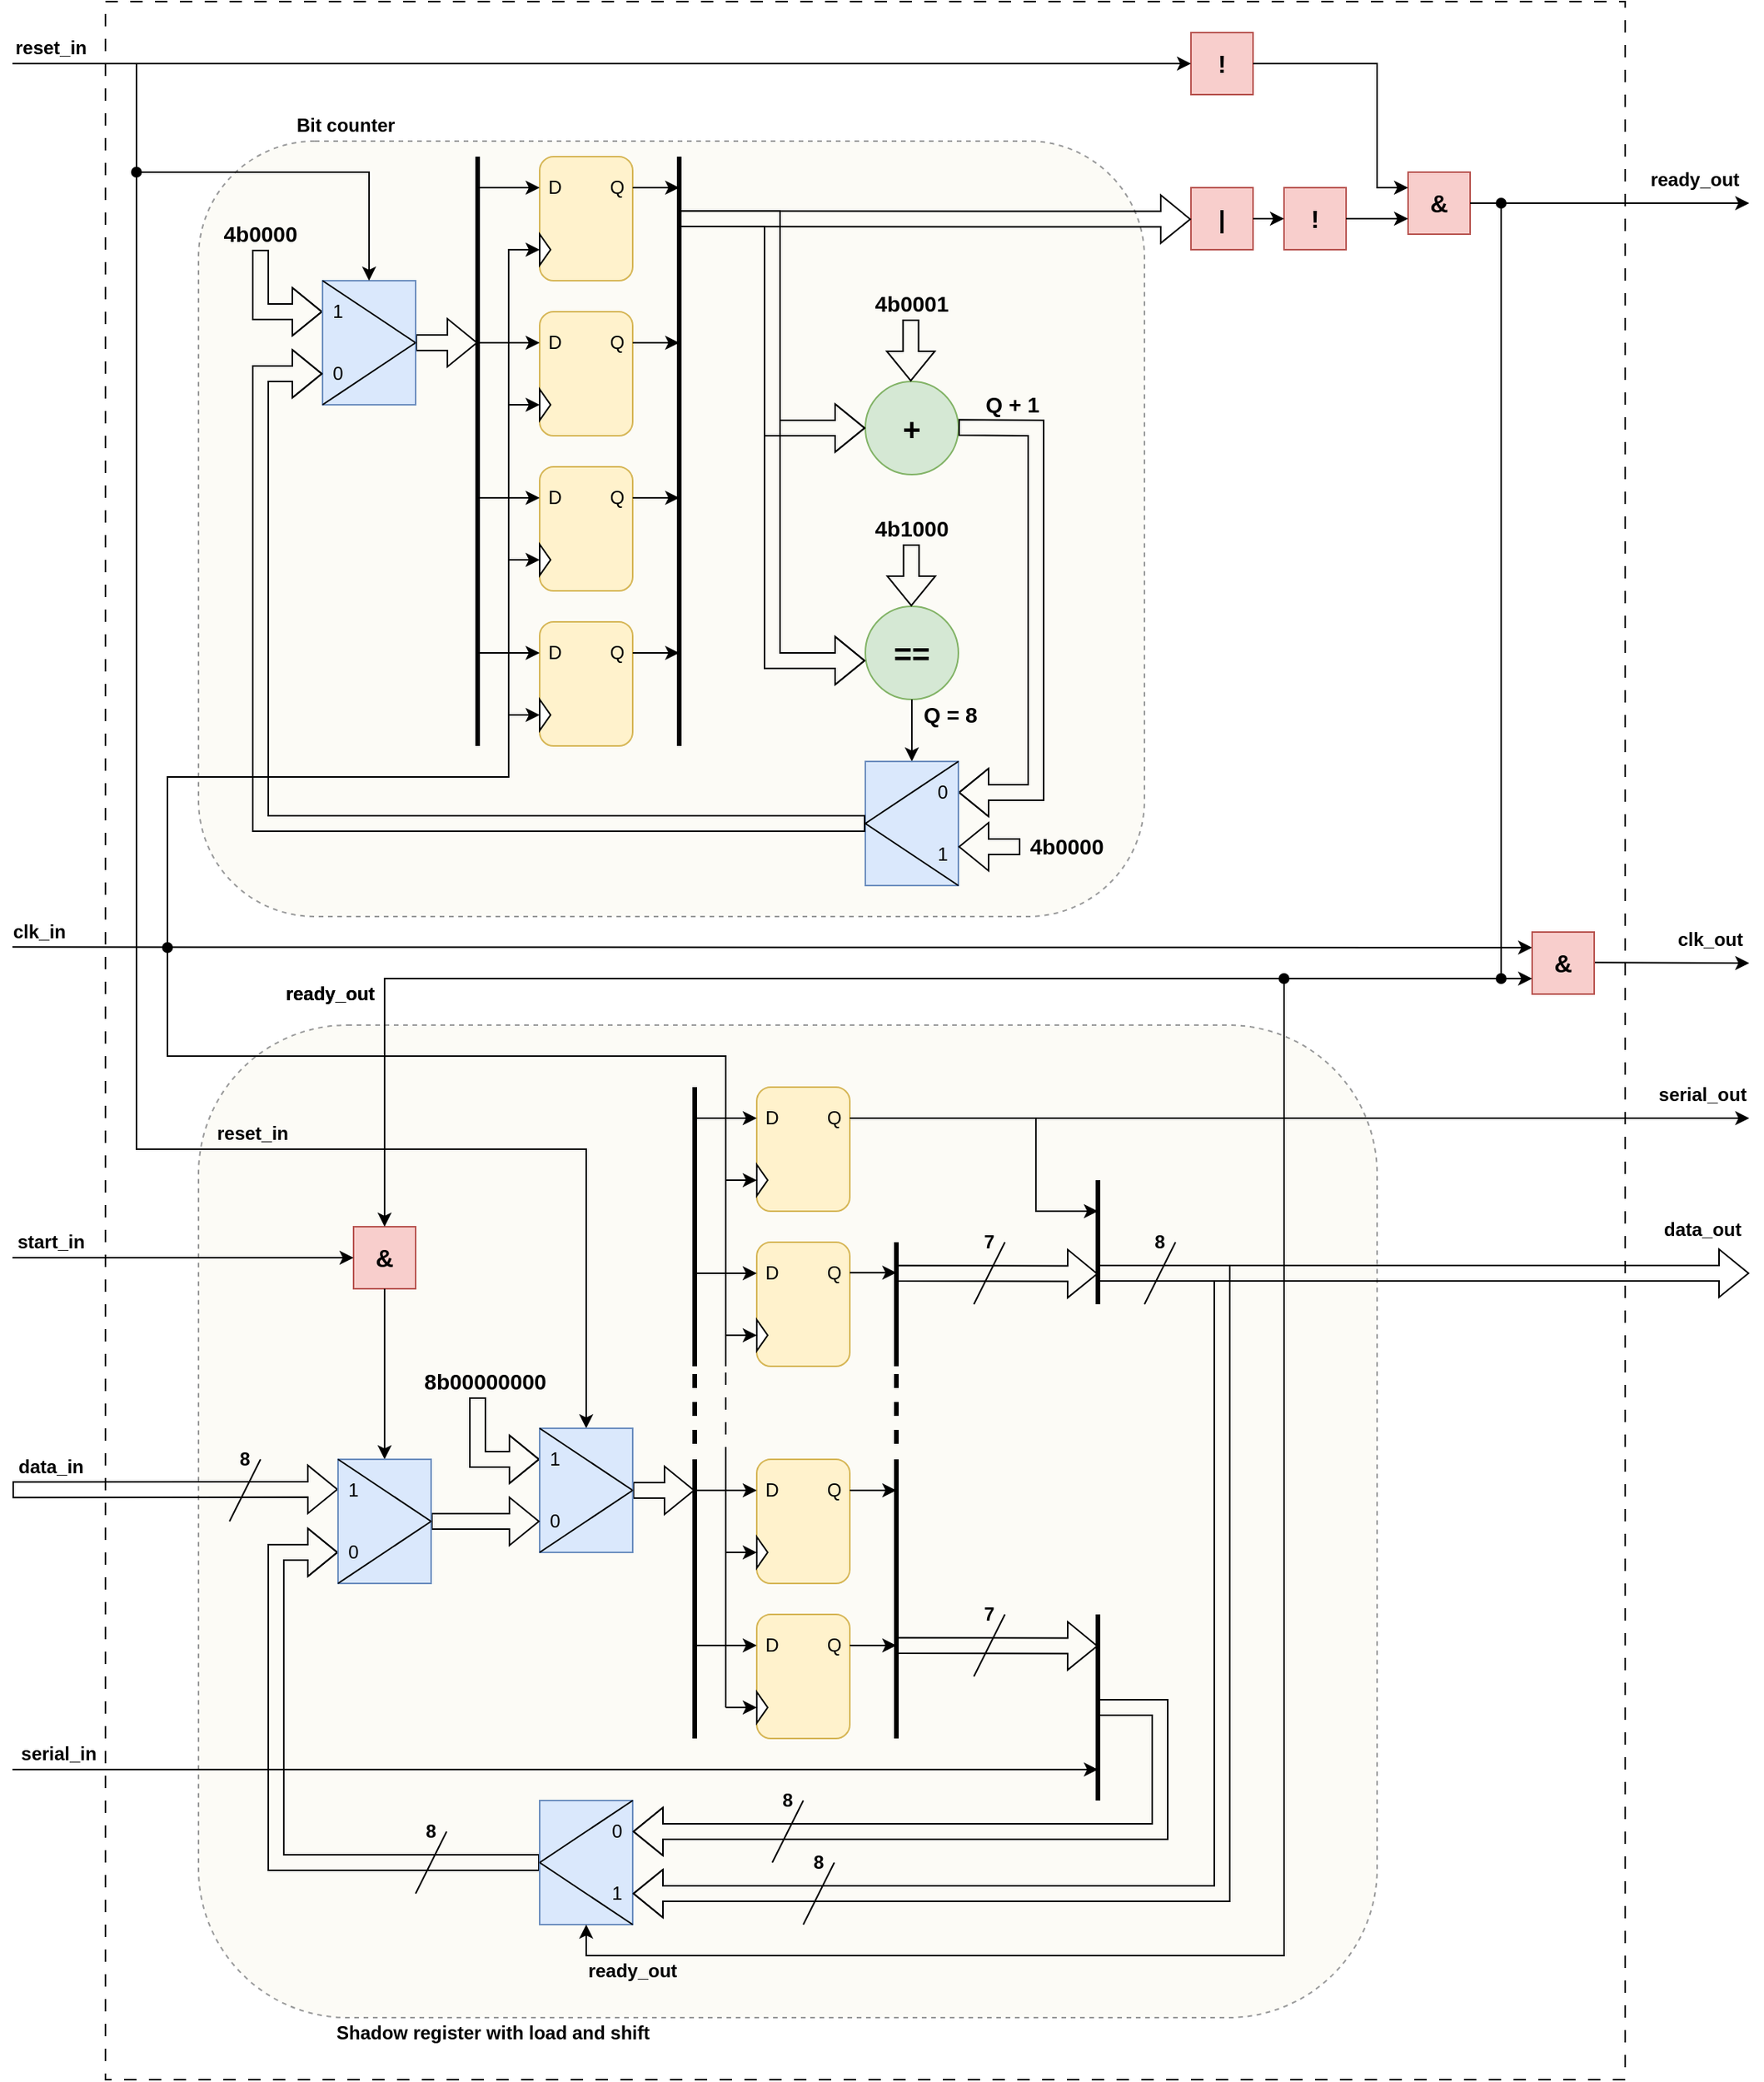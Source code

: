 <mxfile version="24.7.17">
  <diagram name="Page-1" id="cEAzMWiTIl2Fetn93cGK">
    <mxGraphModel dx="1383" dy="820" grid="1" gridSize="10" guides="1" tooltips="1" connect="1" arrows="1" fold="1" page="1" pageScale="1" pageWidth="1169" pageHeight="1654" math="0" shadow="0">
      <root>
        <mxCell id="0" />
        <mxCell id="1" parent="0" />
        <mxCell id="CSLr4fiPys_Uv9W4NYpY-1" value="" style="rounded=0;whiteSpace=wrap;html=1;fillColor=none;dashed=1;dashPattern=8 8;" vertex="1" parent="1">
          <mxGeometry x="80" y="20" width="980" height="1340" as="geometry" />
        </mxCell>
        <mxCell id="CSLr4fiPys_Uv9W4NYpY-240" value="" style="rounded=1;whiteSpace=wrap;html=1;fillColor=#f9f7ed;dashed=1;strokeColor=#36393d;opacity=50;" vertex="1" parent="1">
          <mxGeometry x="140" y="680" width="760" height="640" as="geometry" />
        </mxCell>
        <mxCell id="CSLr4fiPys_Uv9W4NYpY-225" value="" style="rounded=1;whiteSpace=wrap;html=1;fillColor=#f9f7ed;dashed=1;strokeColor=#36393d;opacity=50;" vertex="1" parent="1">
          <mxGeometry x="140" y="110" width="610" height="500" as="geometry" />
        </mxCell>
        <mxCell id="CSLr4fiPys_Uv9W4NYpY-8" value="clk_out" style="text;html=1;align=center;verticalAlign=middle;whiteSpace=wrap;rounded=0;fontStyle=1" vertex="1" parent="1">
          <mxGeometry x="1090" y="610" width="50" height="30" as="geometry" />
        </mxCell>
        <mxCell id="CSLr4fiPys_Uv9W4NYpY-10" value="reset_in" style="text;html=1;align=center;verticalAlign=middle;whiteSpace=wrap;rounded=0;fontStyle=1" vertex="1" parent="1">
          <mxGeometry x="20" y="40" width="50" height="20" as="geometry" />
        </mxCell>
        <mxCell id="CSLr4fiPys_Uv9W4NYpY-12" value="clk_in" style="text;html=1;align=center;verticalAlign=middle;whiteSpace=wrap;rounded=0;fontStyle=1" vertex="1" parent="1">
          <mxGeometry x="20" y="610" width="35" height="20" as="geometry" />
        </mxCell>
        <mxCell id="CSLr4fiPys_Uv9W4NYpY-13" value="" style="group" vertex="1" connectable="0" parent="1">
          <mxGeometry x="500" y="720" width="60" height="80" as="geometry" />
        </mxCell>
        <mxCell id="CSLr4fiPys_Uv9W4NYpY-14" value="" style="rounded=1;whiteSpace=wrap;html=1;fillColor=#fff2cc;strokeColor=#d6b656;container=0;" vertex="1" parent="CSLr4fiPys_Uv9W4NYpY-13">
          <mxGeometry width="60" height="80" as="geometry" />
        </mxCell>
        <mxCell id="CSLr4fiPys_Uv9W4NYpY-15" value="" style="triangle;whiteSpace=wrap;html=1;rotation=0;container=0;" vertex="1" parent="CSLr4fiPys_Uv9W4NYpY-13">
          <mxGeometry y="50" width="7.03" height="20" as="geometry" />
        </mxCell>
        <mxCell id="CSLr4fiPys_Uv9W4NYpY-16" value="D" style="text;html=1;align=center;verticalAlign=middle;whiteSpace=wrap;rounded=0;container=0;" vertex="1" parent="CSLr4fiPys_Uv9W4NYpY-13">
          <mxGeometry y="10" width="20" height="20" as="geometry" />
        </mxCell>
        <mxCell id="CSLr4fiPys_Uv9W4NYpY-17" value="Q" style="text;html=1;align=center;verticalAlign=middle;whiteSpace=wrap;rounded=0;container=0;" vertex="1" parent="CSLr4fiPys_Uv9W4NYpY-13">
          <mxGeometry x="40" y="10" width="20" height="20" as="geometry" />
        </mxCell>
        <mxCell id="CSLr4fiPys_Uv9W4NYpY-18" value="" style="group" vertex="1" connectable="0" parent="1">
          <mxGeometry x="500" y="820" width="60" height="80" as="geometry" />
        </mxCell>
        <mxCell id="CSLr4fiPys_Uv9W4NYpY-19" value="" style="rounded=1;whiteSpace=wrap;html=1;fillColor=#fff2cc;strokeColor=#d6b656;container=0;" vertex="1" parent="CSLr4fiPys_Uv9W4NYpY-18">
          <mxGeometry width="60" height="80" as="geometry" />
        </mxCell>
        <mxCell id="CSLr4fiPys_Uv9W4NYpY-20" value="" style="triangle;whiteSpace=wrap;html=1;rotation=0;container=0;" vertex="1" parent="CSLr4fiPys_Uv9W4NYpY-18">
          <mxGeometry y="50" width="7.03" height="20" as="geometry" />
        </mxCell>
        <mxCell id="CSLr4fiPys_Uv9W4NYpY-21" value="D" style="text;html=1;align=center;verticalAlign=middle;whiteSpace=wrap;rounded=0;container=0;" vertex="1" parent="CSLr4fiPys_Uv9W4NYpY-18">
          <mxGeometry y="10" width="20" height="20" as="geometry" />
        </mxCell>
        <mxCell id="CSLr4fiPys_Uv9W4NYpY-22" value="Q" style="text;html=1;align=center;verticalAlign=middle;whiteSpace=wrap;rounded=0;container=0;" vertex="1" parent="CSLr4fiPys_Uv9W4NYpY-18">
          <mxGeometry x="40" y="10" width="20" height="20" as="geometry" />
        </mxCell>
        <mxCell id="CSLr4fiPys_Uv9W4NYpY-23" value="" style="group" vertex="1" connectable="0" parent="1">
          <mxGeometry x="500" y="960" width="60" height="80" as="geometry" />
        </mxCell>
        <mxCell id="CSLr4fiPys_Uv9W4NYpY-24" value="" style="rounded=1;whiteSpace=wrap;html=1;fillColor=#fff2cc;strokeColor=#d6b656;container=0;" vertex="1" parent="CSLr4fiPys_Uv9W4NYpY-23">
          <mxGeometry width="60" height="80" as="geometry" />
        </mxCell>
        <mxCell id="CSLr4fiPys_Uv9W4NYpY-25" value="" style="triangle;whiteSpace=wrap;html=1;rotation=0;container=0;" vertex="1" parent="CSLr4fiPys_Uv9W4NYpY-23">
          <mxGeometry y="50" width="7.03" height="20" as="geometry" />
        </mxCell>
        <mxCell id="CSLr4fiPys_Uv9W4NYpY-26" value="D" style="text;html=1;align=center;verticalAlign=middle;whiteSpace=wrap;rounded=0;container=0;" vertex="1" parent="CSLr4fiPys_Uv9W4NYpY-23">
          <mxGeometry y="10" width="20" height="20" as="geometry" />
        </mxCell>
        <mxCell id="CSLr4fiPys_Uv9W4NYpY-27" value="Q" style="text;html=1;align=center;verticalAlign=middle;whiteSpace=wrap;rounded=0;container=0;" vertex="1" parent="CSLr4fiPys_Uv9W4NYpY-23">
          <mxGeometry x="40" y="10" width="20" height="20" as="geometry" />
        </mxCell>
        <mxCell id="CSLr4fiPys_Uv9W4NYpY-28" value="" style="group" vertex="1" connectable="0" parent="1">
          <mxGeometry x="500" y="1060" width="60" height="80" as="geometry" />
        </mxCell>
        <mxCell id="CSLr4fiPys_Uv9W4NYpY-29" value="" style="rounded=1;whiteSpace=wrap;html=1;fillColor=#fff2cc;strokeColor=#d6b656;container=0;" vertex="1" parent="CSLr4fiPys_Uv9W4NYpY-28">
          <mxGeometry width="60" height="80" as="geometry" />
        </mxCell>
        <mxCell id="CSLr4fiPys_Uv9W4NYpY-30" value="" style="triangle;whiteSpace=wrap;html=1;rotation=0;container=0;" vertex="1" parent="CSLr4fiPys_Uv9W4NYpY-28">
          <mxGeometry y="50" width="7.03" height="20" as="geometry" />
        </mxCell>
        <mxCell id="CSLr4fiPys_Uv9W4NYpY-31" value="D" style="text;html=1;align=center;verticalAlign=middle;whiteSpace=wrap;rounded=0;container=0;" vertex="1" parent="CSLr4fiPys_Uv9W4NYpY-28">
          <mxGeometry y="10" width="20" height="20" as="geometry" />
        </mxCell>
        <mxCell id="CSLr4fiPys_Uv9W4NYpY-32" value="Q" style="text;html=1;align=center;verticalAlign=middle;whiteSpace=wrap;rounded=0;container=0;" vertex="1" parent="CSLr4fiPys_Uv9W4NYpY-28">
          <mxGeometry x="40" y="10" width="20" height="20" as="geometry" />
        </mxCell>
        <mxCell id="CSLr4fiPys_Uv9W4NYpY-33" value="" style="endArrow=classic;html=1;rounded=0;entryX=0;entryY=0.5;entryDx=0;entryDy=0;" edge="1" parent="1" target="CSLr4fiPys_Uv9W4NYpY-30">
          <mxGeometry width="50" height="50" relative="1" as="geometry">
            <mxPoint x="480" y="1120" as="sourcePoint" />
            <mxPoint x="630" y="1090" as="targetPoint" />
          </mxGeometry>
        </mxCell>
        <mxCell id="CSLr4fiPys_Uv9W4NYpY-34" value="" style="endArrow=classic;html=1;rounded=0;entryX=0;entryY=0.5;entryDx=0;entryDy=0;" edge="1" parent="1">
          <mxGeometry width="50" height="50" relative="1" as="geometry">
            <mxPoint x="480" y="1020" as="sourcePoint" />
            <mxPoint x="500" y="1020" as="targetPoint" />
          </mxGeometry>
        </mxCell>
        <mxCell id="CSLr4fiPys_Uv9W4NYpY-35" value="" style="endArrow=classic;html=1;rounded=0;entryX=0;entryY=0.5;entryDx=0;entryDy=0;" edge="1" parent="1">
          <mxGeometry width="50" height="50" relative="1" as="geometry">
            <mxPoint x="480" y="880" as="sourcePoint" />
            <mxPoint x="500" y="880" as="targetPoint" />
          </mxGeometry>
        </mxCell>
        <mxCell id="CSLr4fiPys_Uv9W4NYpY-36" value="" style="endArrow=classic;html=1;rounded=0;entryX=0;entryY=0.5;entryDx=0;entryDy=0;" edge="1" parent="1">
          <mxGeometry width="50" height="50" relative="1" as="geometry">
            <mxPoint x="480" y="780" as="sourcePoint" />
            <mxPoint x="500" y="780" as="targetPoint" />
          </mxGeometry>
        </mxCell>
        <mxCell id="CSLr4fiPys_Uv9W4NYpY-37" value="" style="endArrow=classic;html=1;rounded=0;" edge="1" parent="1">
          <mxGeometry width="50" height="50" relative="1" as="geometry">
            <mxPoint x="560" y="1080" as="sourcePoint" />
            <mxPoint x="590" y="1080" as="targetPoint" />
          </mxGeometry>
        </mxCell>
        <mxCell id="CSLr4fiPys_Uv9W4NYpY-38" value="" style="endArrow=classic;html=1;rounded=0;" edge="1" parent="1">
          <mxGeometry width="50" height="50" relative="1" as="geometry">
            <mxPoint x="560" y="980" as="sourcePoint" />
            <mxPoint x="590" y="980" as="targetPoint" />
          </mxGeometry>
        </mxCell>
        <mxCell id="CSLr4fiPys_Uv9W4NYpY-40" value="" style="endArrow=classic;html=1;rounded=0;" edge="1" parent="1">
          <mxGeometry width="50" height="50" relative="1" as="geometry">
            <mxPoint x="560" y="740" as="sourcePoint" />
            <mxPoint x="1140" y="740" as="targetPoint" />
          </mxGeometry>
        </mxCell>
        <mxCell id="CSLr4fiPys_Uv9W4NYpY-42" value="" style="endArrow=none;html=1;rounded=0;" edge="1" parent="1">
          <mxGeometry width="50" height="50" relative="1" as="geometry">
            <mxPoint x="480" y="900" as="sourcePoint" />
            <mxPoint x="480" y="780" as="targetPoint" />
          </mxGeometry>
        </mxCell>
        <mxCell id="CSLr4fiPys_Uv9W4NYpY-43" value="" style="endArrow=none;html=1;rounded=0;strokeWidth=3;" edge="1" parent="1">
          <mxGeometry width="50" height="50" relative="1" as="geometry">
            <mxPoint x="460" y="900" as="sourcePoint" />
            <mxPoint x="460" y="720" as="targetPoint" />
          </mxGeometry>
        </mxCell>
        <mxCell id="CSLr4fiPys_Uv9W4NYpY-44" value="" style="endArrow=classic;html=1;rounded=0;entryX=0;entryY=0.5;entryDx=0;entryDy=0;" edge="1" parent="1" target="CSLr4fiPys_Uv9W4NYpY-31">
          <mxGeometry width="50" height="50" relative="1" as="geometry">
            <mxPoint x="460" y="1080" as="sourcePoint" />
            <mxPoint x="600" y="1090" as="targetPoint" />
          </mxGeometry>
        </mxCell>
        <mxCell id="CSLr4fiPys_Uv9W4NYpY-45" value="" style="endArrow=classic;html=1;rounded=0;entryX=0;entryY=0.5;entryDx=0;entryDy=0;" edge="1" parent="1">
          <mxGeometry width="50" height="50" relative="1" as="geometry">
            <mxPoint x="460" y="980" as="sourcePoint" />
            <mxPoint x="500" y="980" as="targetPoint" />
          </mxGeometry>
        </mxCell>
        <mxCell id="CSLr4fiPys_Uv9W4NYpY-46" value="" style="endArrow=classic;html=1;rounded=0;entryX=0;entryY=0.5;entryDx=0;entryDy=0;" edge="1" parent="1">
          <mxGeometry width="50" height="50" relative="1" as="geometry">
            <mxPoint x="460" y="840" as="sourcePoint" />
            <mxPoint x="500" y="840" as="targetPoint" />
          </mxGeometry>
        </mxCell>
        <mxCell id="CSLr4fiPys_Uv9W4NYpY-47" value="" style="endArrow=classic;html=1;rounded=0;entryX=0;entryY=0.5;entryDx=0;entryDy=0;" edge="1" parent="1">
          <mxGeometry width="50" height="50" relative="1" as="geometry">
            <mxPoint x="460" y="740" as="sourcePoint" />
            <mxPoint x="500" y="740" as="targetPoint" />
          </mxGeometry>
        </mxCell>
        <mxCell id="CSLr4fiPys_Uv9W4NYpY-48" value="" style="endArrow=none;html=1;rounded=0;exitX=0;exitY=0.25;exitDx=0;exitDy=0;startArrow=classic;startFill=1;" edge="1" parent="1" source="CSLr4fiPys_Uv9W4NYpY-223">
          <mxGeometry width="50" height="50" relative="1" as="geometry">
            <mxPoint x="900" y="629.67" as="sourcePoint" />
            <mxPoint x="20" y="629.67" as="targetPoint" />
          </mxGeometry>
        </mxCell>
        <mxCell id="CSLr4fiPys_Uv9W4NYpY-49" value="" style="shape=flexArrow;endArrow=classic;html=1;rounded=0;exitX=1;exitY=0.5;exitDx=0;exitDy=0;" edge="1" parent="1" source="CSLr4fiPys_Uv9W4NYpY-50">
          <mxGeometry width="50" height="50" relative="1" as="geometry">
            <mxPoint x="580" y="1140" as="sourcePoint" />
            <mxPoint x="460" y="980" as="targetPoint" />
          </mxGeometry>
        </mxCell>
        <mxCell id="CSLr4fiPys_Uv9W4NYpY-55" value="" style="endArrow=classic;html=1;rounded=0;entryX=0.5;entryY=0;entryDx=0;entryDy=0;startArrow=oval;startFill=1;" edge="1" parent="1" target="CSLr4fiPys_Uv9W4NYpY-50">
          <mxGeometry width="50" height="50" relative="1" as="geometry">
            <mxPoint x="100" y="130" as="sourcePoint" />
            <mxPoint x="310" y="590" as="targetPoint" />
            <Array as="points">
              <mxPoint x="100" y="760" />
              <mxPoint x="390" y="760" />
            </Array>
          </mxGeometry>
        </mxCell>
        <mxCell id="CSLr4fiPys_Uv9W4NYpY-56" value="" style="shape=flexArrow;endArrow=classic;html=1;rounded=0;entryX=0;entryY=0.5;entryDx=0;entryDy=0;" edge="1" parent="1" target="CSLr4fiPys_Uv9W4NYpY-53">
          <mxGeometry width="50" height="50" relative="1" as="geometry">
            <mxPoint x="320" y="920" as="sourcePoint" />
            <mxPoint x="360" y="759.67" as="targetPoint" />
            <Array as="points">
              <mxPoint x="320" y="960" />
            </Array>
          </mxGeometry>
        </mxCell>
        <mxCell id="CSLr4fiPys_Uv9W4NYpY-57" value="8b00000000" style="text;html=1;align=center;verticalAlign=middle;whiteSpace=wrap;rounded=0;fontStyle=1;fontSize=14;" vertex="1" parent="1">
          <mxGeometry x="280" y="900" width="90" height="20" as="geometry" />
        </mxCell>
        <mxCell id="CSLr4fiPys_Uv9W4NYpY-58" value="" style="shape=flexArrow;endArrow=classic;html=1;rounded=0;entryX=0;entryY=0.5;entryDx=0;entryDy=0;exitX=1;exitY=0.5;exitDx=0;exitDy=0;" edge="1" parent="1" source="CSLr4fiPys_Uv9W4NYpY-60">
          <mxGeometry width="50" height="50" relative="1" as="geometry">
            <mxPoint x="360" y="1200" as="sourcePoint" />
            <mxPoint x="230" y="1020" as="targetPoint" />
            <Array as="points">
              <mxPoint x="190" y="1220" />
              <mxPoint x="190" y="1020" />
            </Array>
          </mxGeometry>
        </mxCell>
        <mxCell id="CSLr4fiPys_Uv9W4NYpY-59" value="" style="group" vertex="1" connectable="0" parent="1">
          <mxGeometry x="360" y="1180" width="60" height="80" as="geometry" />
        </mxCell>
        <mxCell id="CSLr4fiPys_Uv9W4NYpY-140" value="" style="group" vertex="1" connectable="0" parent="CSLr4fiPys_Uv9W4NYpY-59">
          <mxGeometry x="-3.553e-15" y="-7.105e-15" width="60" height="80" as="geometry" />
        </mxCell>
        <mxCell id="CSLr4fiPys_Uv9W4NYpY-60" value="" style="rounded=0;whiteSpace=wrap;html=1;fillColor=#dae8fc;strokeColor=#6c8ebf;container=0;rotation=-180;" vertex="1" parent="CSLr4fiPys_Uv9W4NYpY-140">
          <mxGeometry x="3.553e-15" y="7.105e-15" width="60" height="80" as="geometry" />
        </mxCell>
        <mxCell id="CSLr4fiPys_Uv9W4NYpY-61" value="" style="endArrow=none;html=1;rounded=0;exitX=1;exitY=0.5;exitDx=0;exitDy=0;" edge="1" parent="CSLr4fiPys_Uv9W4NYpY-140" source="CSLr4fiPys_Uv9W4NYpY-60">
          <mxGeometry width="50" height="50" relative="1" as="geometry">
            <mxPoint x="10.0" y="50.0" as="sourcePoint" />
            <mxPoint x="60" y="7.105e-15" as="targetPoint" />
          </mxGeometry>
        </mxCell>
        <mxCell id="CSLr4fiPys_Uv9W4NYpY-62" value="" style="endArrow=none;html=1;rounded=0;exitX=1;exitY=0.5;exitDx=0;exitDy=0;" edge="1" parent="CSLr4fiPys_Uv9W4NYpY-140" source="CSLr4fiPys_Uv9W4NYpY-60">
          <mxGeometry width="50" height="50" relative="1" as="geometry">
            <mxPoint x="3.553e-15" y="40.0" as="sourcePoint" />
            <mxPoint x="60" y="80" as="targetPoint" />
          </mxGeometry>
        </mxCell>
        <mxCell id="CSLr4fiPys_Uv9W4NYpY-63" value="1" style="text;html=1;align=center;verticalAlign=middle;whiteSpace=wrap;rounded=0;container=0;" vertex="1" parent="CSLr4fiPys_Uv9W4NYpY-140">
          <mxGeometry x="40" y="50.0" width="20" height="20" as="geometry" />
        </mxCell>
        <mxCell id="CSLr4fiPys_Uv9W4NYpY-64" value="0" style="text;html=1;align=center;verticalAlign=middle;whiteSpace=wrap;rounded=0;container=0;" vertex="1" parent="CSLr4fiPys_Uv9W4NYpY-140">
          <mxGeometry x="40" y="10.0" width="20" height="20" as="geometry" />
        </mxCell>
        <mxCell id="CSLr4fiPys_Uv9W4NYpY-65" value="" style="shape=flexArrow;endArrow=classic;html=1;rounded=0;entryX=1;entryY=0.5;entryDx=0;entryDy=0;" edge="1" parent="1" target="CSLr4fiPys_Uv9W4NYpY-63">
          <mxGeometry width="50" height="50" relative="1" as="geometry">
            <mxPoint x="720" y="840" as="sourcePoint" />
            <mxPoint x="630" y="1110" as="targetPoint" />
            <Array as="points">
              <mxPoint x="800" y="840" />
              <mxPoint x="800" y="1240" />
            </Array>
          </mxGeometry>
        </mxCell>
        <mxCell id="CSLr4fiPys_Uv9W4NYpY-66" value="" style="shape=flexArrow;endArrow=classic;html=1;rounded=0;" edge="1" parent="1">
          <mxGeometry width="50" height="50" relative="1" as="geometry">
            <mxPoint x="720" y="1120" as="sourcePoint" />
            <mxPoint x="420" y="1200" as="targetPoint" />
            <Array as="points">
              <mxPoint x="760" y="1120" />
              <mxPoint x="760" y="1200" />
            </Array>
          </mxGeometry>
        </mxCell>
        <mxCell id="CSLr4fiPys_Uv9W4NYpY-69" value="&lt;font size=&quot;1&quot; style=&quot;&quot;&gt;&lt;b style=&quot;font-size: 20px;&quot;&gt;+&lt;/b&gt;&lt;/font&gt;" style="ellipse;whiteSpace=wrap;html=1;aspect=fixed;fillColor=#d5e8d4;strokeColor=#82b366;" vertex="1" parent="1">
          <mxGeometry x="570" y="265" width="60" height="60" as="geometry" />
        </mxCell>
        <mxCell id="CSLr4fiPys_Uv9W4NYpY-73" value="&lt;font size=&quot;1&quot; style=&quot;&quot;&gt;&lt;b style=&quot;font-size: 20px;&quot;&gt;==&lt;/b&gt;&lt;/font&gt;" style="ellipse;whiteSpace=wrap;html=1;aspect=fixed;fillColor=#d5e8d4;strokeColor=#82b366;" vertex="1" parent="1">
          <mxGeometry x="570" y="410" width="60" height="60" as="geometry" />
        </mxCell>
        <mxCell id="CSLr4fiPys_Uv9W4NYpY-74" value="" style="endArrow=classic;html=1;rounded=0;exitX=0.5;exitY=1;exitDx=0;exitDy=0;" edge="1" parent="1" source="CSLr4fiPys_Uv9W4NYpY-73">
          <mxGeometry width="50" height="50" relative="1" as="geometry">
            <mxPoint x="210" y="520" as="sourcePoint" />
            <mxPoint x="600" y="510" as="targetPoint" />
          </mxGeometry>
        </mxCell>
        <mxCell id="CSLr4fiPys_Uv9W4NYpY-75" value="" style="shape=flexArrow;endArrow=classic;html=1;rounded=0;" edge="1" parent="1">
          <mxGeometry width="50" height="50" relative="1" as="geometry">
            <mxPoint x="599.66" y="370" as="sourcePoint" />
            <mxPoint x="599.66" y="410" as="targetPoint" />
          </mxGeometry>
        </mxCell>
        <mxCell id="CSLr4fiPys_Uv9W4NYpY-76" value="4b1000" style="text;html=1;align=center;verticalAlign=middle;whiteSpace=wrap;rounded=0;fontStyle=1;fontSize=14;" vertex="1" parent="1">
          <mxGeometry x="575" y="350" width="50" height="20" as="geometry" />
        </mxCell>
        <mxCell id="CSLr4fiPys_Uv9W4NYpY-77" value="4b0001" style="text;html=1;align=center;verticalAlign=middle;whiteSpace=wrap;rounded=0;fontStyle=1;fontSize=14;" vertex="1" parent="1">
          <mxGeometry x="575" y="205" width="50" height="20" as="geometry" />
        </mxCell>
        <mxCell id="CSLr4fiPys_Uv9W4NYpY-78" value="Q + 1" style="text;html=1;align=center;verticalAlign=middle;whiteSpace=wrap;rounded=0;fontSize=14;fontStyle=1" vertex="1" parent="1">
          <mxGeometry x="640" y="270" width="50" height="20" as="geometry" />
        </mxCell>
        <mxCell id="CSLr4fiPys_Uv9W4NYpY-79" value="Q = 8" style="text;html=1;align=center;verticalAlign=middle;whiteSpace=wrap;rounded=0;fontSize=14;fontStyle=1" vertex="1" parent="1">
          <mxGeometry x="600" y="470" width="50" height="20" as="geometry" />
        </mxCell>
        <mxCell id="CSLr4fiPys_Uv9W4NYpY-81" value="" style="shape=flexArrow;endArrow=classic;html=1;rounded=0;" edge="1" parent="1">
          <mxGeometry width="50" height="50" relative="1" as="geometry">
            <mxPoint x="599.31" y="225" as="sourcePoint" />
            <mxPoint x="599.31" y="265" as="targetPoint" />
          </mxGeometry>
        </mxCell>
        <mxCell id="CSLr4fiPys_Uv9W4NYpY-82" value="" style="shape=flexArrow;endArrow=classic;html=1;rounded=0;" edge="1" parent="1">
          <mxGeometry width="50" height="50" relative="1" as="geometry">
            <mxPoint x="590" y="1080" as="sourcePoint" />
            <mxPoint x="720" y="1080.33" as="targetPoint" />
          </mxGeometry>
        </mxCell>
        <mxCell id="CSLr4fiPys_Uv9W4NYpY-92" value="" style="endArrow=classic;html=1;rounded=0;exitX=1;exitY=0.5;exitDx=0;exitDy=0;" edge="1" parent="1">
          <mxGeometry width="50" height="50" relative="1" as="geometry">
            <mxPoint x="1040" y="639.67" as="sourcePoint" />
            <mxPoint x="1140" y="640" as="targetPoint" />
          </mxGeometry>
        </mxCell>
        <mxCell id="CSLr4fiPys_Uv9W4NYpY-95" value="" style="group" vertex="1" connectable="0" parent="1">
          <mxGeometry x="360" y="940" width="60" height="80" as="geometry" />
        </mxCell>
        <mxCell id="CSLr4fiPys_Uv9W4NYpY-50" value="" style="rounded=0;whiteSpace=wrap;html=1;fillColor=#dae8fc;strokeColor=#6c8ebf;container=0;" vertex="1" parent="CSLr4fiPys_Uv9W4NYpY-95">
          <mxGeometry width="60" height="80" as="geometry" />
        </mxCell>
        <mxCell id="CSLr4fiPys_Uv9W4NYpY-51" value="" style="endArrow=none;html=1;rounded=0;exitX=0;exitY=0;exitDx=0;exitDy=0;entryX=1;entryY=0.5;entryDx=0;entryDy=0;" edge="1" parent="CSLr4fiPys_Uv9W4NYpY-95">
          <mxGeometry width="50" height="50" relative="1" as="geometry">
            <mxPoint as="sourcePoint" />
            <mxPoint x="60" y="40" as="targetPoint" />
          </mxGeometry>
        </mxCell>
        <mxCell id="CSLr4fiPys_Uv9W4NYpY-52" value="" style="endArrow=none;html=1;rounded=0;exitX=0;exitY=1;exitDx=0;exitDy=0;entryX=1;entryY=0.5;entryDx=0;entryDy=0;" edge="1" parent="CSLr4fiPys_Uv9W4NYpY-95" source="CSLr4fiPys_Uv9W4NYpY-50" target="CSLr4fiPys_Uv9W4NYpY-50">
          <mxGeometry width="50" height="50" relative="1" as="geometry">
            <mxPoint x="80" y="-60" as="sourcePoint" />
            <mxPoint x="130" y="-110" as="targetPoint" />
          </mxGeometry>
        </mxCell>
        <mxCell id="CSLr4fiPys_Uv9W4NYpY-53" value="1" style="text;html=1;align=center;verticalAlign=middle;whiteSpace=wrap;rounded=0;container=0;" vertex="1" parent="CSLr4fiPys_Uv9W4NYpY-95">
          <mxGeometry y="10" width="20" height="20" as="geometry" />
        </mxCell>
        <mxCell id="CSLr4fiPys_Uv9W4NYpY-54" value="0" style="text;html=1;align=center;verticalAlign=middle;whiteSpace=wrap;rounded=0;container=0;" vertex="1" parent="CSLr4fiPys_Uv9W4NYpY-95">
          <mxGeometry y="50" width="20" height="20" as="geometry" />
        </mxCell>
        <mxCell id="CSLr4fiPys_Uv9W4NYpY-122" value="" style="endArrow=classic;html=1;rounded=0;" edge="1" parent="1">
          <mxGeometry width="50" height="50" relative="1" as="geometry">
            <mxPoint x="560" y="839.67" as="sourcePoint" />
            <mxPoint x="590" y="839.67" as="targetPoint" />
          </mxGeometry>
        </mxCell>
        <mxCell id="CSLr4fiPys_Uv9W4NYpY-123" value="" style="endArrow=none;html=1;rounded=0;strokeWidth=3;" edge="1" parent="1">
          <mxGeometry width="50" height="50" relative="1" as="geometry">
            <mxPoint x="460" y="1140" as="sourcePoint" />
            <mxPoint x="460" y="960" as="targetPoint" />
          </mxGeometry>
        </mxCell>
        <mxCell id="CSLr4fiPys_Uv9W4NYpY-124" value="" style="endArrow=none;html=1;rounded=0;strokeWidth=3;dashed=1;" edge="1" parent="1">
          <mxGeometry width="50" height="50" relative="1" as="geometry">
            <mxPoint x="460" y="950" as="sourcePoint" />
            <mxPoint x="460" y="900" as="targetPoint" />
          </mxGeometry>
        </mxCell>
        <mxCell id="CSLr4fiPys_Uv9W4NYpY-125" value="" style="endArrow=none;html=1;rounded=0;" edge="1" parent="1">
          <mxGeometry width="50" height="50" relative="1" as="geometry">
            <mxPoint x="480" y="1120" as="sourcePoint" />
            <mxPoint x="480" y="960" as="targetPoint" />
          </mxGeometry>
        </mxCell>
        <mxCell id="CSLr4fiPys_Uv9W4NYpY-126" value="" style="endArrow=none;html=1;rounded=0;dashed=1;dashPattern=8 8;" edge="1" parent="1">
          <mxGeometry width="50" height="50" relative="1" as="geometry">
            <mxPoint x="480" y="960" as="sourcePoint" />
            <mxPoint x="480" y="900" as="targetPoint" />
          </mxGeometry>
        </mxCell>
        <mxCell id="CSLr4fiPys_Uv9W4NYpY-127" value="" style="endArrow=none;html=1;rounded=0;strokeWidth=3;" edge="1" parent="1">
          <mxGeometry width="50" height="50" relative="1" as="geometry">
            <mxPoint x="590" y="900" as="sourcePoint" />
            <mxPoint x="590" y="820" as="targetPoint" />
          </mxGeometry>
        </mxCell>
        <mxCell id="CSLr4fiPys_Uv9W4NYpY-128" value="" style="endArrow=none;html=1;rounded=0;strokeWidth=3;" edge="1" parent="1">
          <mxGeometry width="50" height="50" relative="1" as="geometry">
            <mxPoint x="590" y="1140" as="sourcePoint" />
            <mxPoint x="590" y="960" as="targetPoint" />
          </mxGeometry>
        </mxCell>
        <mxCell id="CSLr4fiPys_Uv9W4NYpY-129" value="" style="endArrow=none;html=1;rounded=0;strokeWidth=3;dashed=1;" edge="1" parent="1">
          <mxGeometry width="50" height="50" relative="1" as="geometry">
            <mxPoint x="590" y="950" as="sourcePoint" />
            <mxPoint x="590" y="900" as="targetPoint" />
          </mxGeometry>
        </mxCell>
        <mxCell id="CSLr4fiPys_Uv9W4NYpY-136" value="" style="shape=flexArrow;endArrow=classic;html=1;rounded=0;entryX=0;entryY=0.5;entryDx=0;entryDy=0;" edge="1" parent="1" target="CSLr4fiPys_Uv9W4NYpY-54">
          <mxGeometry width="50" height="50" relative="1" as="geometry">
            <mxPoint x="290" y="1000" as="sourcePoint" />
            <mxPoint x="360" y="859.67" as="targetPoint" />
          </mxGeometry>
        </mxCell>
        <mxCell id="CSLr4fiPys_Uv9W4NYpY-137" value="&amp;amp;" style="rounded=0;whiteSpace=wrap;html=1;fontStyle=1;fontSize=16;fillColor=#f8cecc;strokeColor=#b85450;container=0;" vertex="1" parent="1">
          <mxGeometry x="240" y="810" width="40" height="40" as="geometry" />
        </mxCell>
        <mxCell id="CSLr4fiPys_Uv9W4NYpY-138" value="" style="endArrow=classic;html=1;rounded=0;exitX=0.5;exitY=1;exitDx=0;exitDy=0;entryX=0.5;entryY=0;entryDx=0;entryDy=0;" edge="1" parent="1" source="CSLr4fiPys_Uv9W4NYpY-137">
          <mxGeometry width="50" height="50" relative="1" as="geometry">
            <mxPoint x="210" y="1010" as="sourcePoint" />
            <mxPoint x="260" y="960" as="targetPoint" />
            <Array as="points" />
          </mxGeometry>
        </mxCell>
        <mxCell id="CSLr4fiPys_Uv9W4NYpY-139" value="" style="shape=flexArrow;endArrow=classic;html=1;rounded=0;entryX=0;entryY=0.5;entryDx=0;entryDy=0;" edge="1" parent="1">
          <mxGeometry width="50" height="50" relative="1" as="geometry">
            <mxPoint x="20" y="979.66" as="sourcePoint" />
            <mxPoint x="230" y="979.33" as="targetPoint" />
          </mxGeometry>
        </mxCell>
        <mxCell id="CSLr4fiPys_Uv9W4NYpY-146" value="|" style="rounded=0;whiteSpace=wrap;html=1;fontStyle=1;fontSize=16;fillColor=#f8cecc;strokeColor=#b85450;container=0;" vertex="1" parent="1">
          <mxGeometry x="780" y="140" width="40" height="40" as="geometry" />
        </mxCell>
        <mxCell id="CSLr4fiPys_Uv9W4NYpY-147" value="!" style="rounded=0;whiteSpace=wrap;html=1;fontStyle=1;fontSize=16;fillColor=#f8cecc;strokeColor=#b85450;container=0;" vertex="1" parent="1">
          <mxGeometry x="780" y="40" width="40" height="40" as="geometry" />
        </mxCell>
        <mxCell id="CSLr4fiPys_Uv9W4NYpY-148" value="!" style="rounded=0;whiteSpace=wrap;html=1;fontStyle=1;fontSize=16;fillColor=#f8cecc;strokeColor=#b85450;container=0;" vertex="1" parent="1">
          <mxGeometry x="840" y="140" width="40" height="40" as="geometry" />
        </mxCell>
        <mxCell id="CSLr4fiPys_Uv9W4NYpY-149" value="&amp;amp;" style="rounded=0;whiteSpace=wrap;html=1;fontStyle=1;fontSize=16;fillColor=#f8cecc;strokeColor=#b85450;container=0;" vertex="1" parent="1">
          <mxGeometry x="920" y="130" width="40" height="40" as="geometry" />
        </mxCell>
        <mxCell id="CSLr4fiPys_Uv9W4NYpY-150" value="" style="endArrow=classic;html=1;rounded=0;entryX=0;entryY=0.75;entryDx=0;entryDy=0;exitX=1;exitY=0.5;exitDx=0;exitDy=0;" edge="1" parent="1" source="CSLr4fiPys_Uv9W4NYpY-148" target="CSLr4fiPys_Uv9W4NYpY-149">
          <mxGeometry width="50" height="50" relative="1" as="geometry">
            <mxPoint x="870" y="480" as="sourcePoint" />
            <mxPoint x="920" y="430" as="targetPoint" />
          </mxGeometry>
        </mxCell>
        <mxCell id="CSLr4fiPys_Uv9W4NYpY-151" value="" style="endArrow=classic;html=1;rounded=0;entryX=0;entryY=0.25;entryDx=0;entryDy=0;exitX=1;exitY=0.5;exitDx=0;exitDy=0;" edge="1" parent="1" source="CSLr4fiPys_Uv9W4NYpY-147" target="CSLr4fiPys_Uv9W4NYpY-149">
          <mxGeometry width="50" height="50" relative="1" as="geometry">
            <mxPoint x="910" y="200" as="sourcePoint" />
            <mxPoint x="950" y="170" as="targetPoint" />
            <Array as="points">
              <mxPoint x="900" y="60" />
              <mxPoint x="900" y="140" />
            </Array>
          </mxGeometry>
        </mxCell>
        <mxCell id="CSLr4fiPys_Uv9W4NYpY-152" value="" style="endArrow=classic;html=1;rounded=0;exitX=1;exitY=0.5;exitDx=0;exitDy=0;entryX=0;entryY=0.5;entryDx=0;entryDy=0;" edge="1" parent="1" source="CSLr4fiPys_Uv9W4NYpY-146" target="CSLr4fiPys_Uv9W4NYpY-148">
          <mxGeometry width="50" height="50" relative="1" as="geometry">
            <mxPoint x="870" y="480" as="sourcePoint" />
            <mxPoint x="1050" y="220" as="targetPoint" />
          </mxGeometry>
        </mxCell>
        <mxCell id="CSLr4fiPys_Uv9W4NYpY-154" value="start_in" style="text;html=1;align=center;verticalAlign=middle;whiteSpace=wrap;rounded=0;fontStyle=1" vertex="1" parent="1">
          <mxGeometry x="20" y="810" width="50" height="20" as="geometry" />
        </mxCell>
        <mxCell id="CSLr4fiPys_Uv9W4NYpY-155" value="ready_out" style="text;html=1;align=center;verticalAlign=middle;whiteSpace=wrap;rounded=0;fontStyle=1" vertex="1" parent="1">
          <mxGeometry x="1070" y="120" width="70" height="30" as="geometry" />
        </mxCell>
        <mxCell id="CSLr4fiPys_Uv9W4NYpY-160" value="" style="group" vertex="1" connectable="0" parent="1">
          <mxGeometry x="360" y="120" width="60" height="80" as="geometry" />
        </mxCell>
        <mxCell id="CSLr4fiPys_Uv9W4NYpY-161" value="" style="rounded=1;whiteSpace=wrap;html=1;fillColor=#fff2cc;strokeColor=#d6b656;container=0;" vertex="1" parent="CSLr4fiPys_Uv9W4NYpY-160">
          <mxGeometry width="60" height="80" as="geometry" />
        </mxCell>
        <mxCell id="CSLr4fiPys_Uv9W4NYpY-162" value="" style="triangle;whiteSpace=wrap;html=1;rotation=0;container=0;" vertex="1" parent="CSLr4fiPys_Uv9W4NYpY-160">
          <mxGeometry y="50" width="7.03" height="20" as="geometry" />
        </mxCell>
        <mxCell id="CSLr4fiPys_Uv9W4NYpY-163" value="D" style="text;html=1;align=center;verticalAlign=middle;whiteSpace=wrap;rounded=0;container=0;" vertex="1" parent="CSLr4fiPys_Uv9W4NYpY-160">
          <mxGeometry y="10" width="20" height="20" as="geometry" />
        </mxCell>
        <mxCell id="CSLr4fiPys_Uv9W4NYpY-164" value="Q" style="text;html=1;align=center;verticalAlign=middle;whiteSpace=wrap;rounded=0;container=0;" vertex="1" parent="CSLr4fiPys_Uv9W4NYpY-160">
          <mxGeometry x="40" y="10" width="20" height="20" as="geometry" />
        </mxCell>
        <mxCell id="CSLr4fiPys_Uv9W4NYpY-165" value="" style="group" vertex="1" connectable="0" parent="1">
          <mxGeometry x="360" y="220" width="60" height="80" as="geometry" />
        </mxCell>
        <mxCell id="CSLr4fiPys_Uv9W4NYpY-166" value="" style="rounded=1;whiteSpace=wrap;html=1;fillColor=#fff2cc;strokeColor=#d6b656;container=0;" vertex="1" parent="CSLr4fiPys_Uv9W4NYpY-165">
          <mxGeometry width="60" height="80" as="geometry" />
        </mxCell>
        <mxCell id="CSLr4fiPys_Uv9W4NYpY-167" value="" style="triangle;whiteSpace=wrap;html=1;rotation=0;container=0;" vertex="1" parent="CSLr4fiPys_Uv9W4NYpY-165">
          <mxGeometry y="50" width="7.03" height="20" as="geometry" />
        </mxCell>
        <mxCell id="CSLr4fiPys_Uv9W4NYpY-168" value="D" style="text;html=1;align=center;verticalAlign=middle;whiteSpace=wrap;rounded=0;container=0;" vertex="1" parent="CSLr4fiPys_Uv9W4NYpY-165">
          <mxGeometry y="10" width="20" height="20" as="geometry" />
        </mxCell>
        <mxCell id="CSLr4fiPys_Uv9W4NYpY-169" value="Q" style="text;html=1;align=center;verticalAlign=middle;whiteSpace=wrap;rounded=0;container=0;" vertex="1" parent="CSLr4fiPys_Uv9W4NYpY-165">
          <mxGeometry x="40" y="10" width="20" height="20" as="geometry" />
        </mxCell>
        <mxCell id="CSLr4fiPys_Uv9W4NYpY-170" value="" style="group" vertex="1" connectable="0" parent="1">
          <mxGeometry x="360" y="320" width="60" height="80" as="geometry" />
        </mxCell>
        <mxCell id="CSLr4fiPys_Uv9W4NYpY-171" value="" style="rounded=1;whiteSpace=wrap;html=1;fillColor=#fff2cc;strokeColor=#d6b656;container=0;" vertex="1" parent="CSLr4fiPys_Uv9W4NYpY-170">
          <mxGeometry width="60" height="80" as="geometry" />
        </mxCell>
        <mxCell id="CSLr4fiPys_Uv9W4NYpY-172" value="" style="triangle;whiteSpace=wrap;html=1;rotation=0;container=0;" vertex="1" parent="CSLr4fiPys_Uv9W4NYpY-170">
          <mxGeometry y="50" width="7.03" height="20" as="geometry" />
        </mxCell>
        <mxCell id="CSLr4fiPys_Uv9W4NYpY-173" value="D" style="text;html=1;align=center;verticalAlign=middle;whiteSpace=wrap;rounded=0;container=0;" vertex="1" parent="CSLr4fiPys_Uv9W4NYpY-170">
          <mxGeometry y="10" width="20" height="20" as="geometry" />
        </mxCell>
        <mxCell id="CSLr4fiPys_Uv9W4NYpY-174" value="Q" style="text;html=1;align=center;verticalAlign=middle;whiteSpace=wrap;rounded=0;container=0;" vertex="1" parent="CSLr4fiPys_Uv9W4NYpY-170">
          <mxGeometry x="40" y="10" width="20" height="20" as="geometry" />
        </mxCell>
        <mxCell id="CSLr4fiPys_Uv9W4NYpY-175" value="" style="endArrow=none;html=1;rounded=0;strokeWidth=3;" edge="1" parent="1">
          <mxGeometry width="50" height="50" relative="1" as="geometry">
            <mxPoint x="320" y="500" as="sourcePoint" />
            <mxPoint x="320" y="120" as="targetPoint" />
          </mxGeometry>
        </mxCell>
        <mxCell id="CSLr4fiPys_Uv9W4NYpY-178" value="" style="endArrow=classic;html=1;rounded=0;entryX=0;entryY=0.5;entryDx=0;entryDy=0;" edge="1" parent="1">
          <mxGeometry width="50" height="50" relative="1" as="geometry">
            <mxPoint x="320" y="340" as="sourcePoint" />
            <mxPoint x="360" y="340" as="targetPoint" />
          </mxGeometry>
        </mxCell>
        <mxCell id="CSLr4fiPys_Uv9W4NYpY-179" value="" style="endArrow=classic;html=1;rounded=0;entryX=0;entryY=0.5;entryDx=0;entryDy=0;" edge="1" parent="1">
          <mxGeometry width="50" height="50" relative="1" as="geometry">
            <mxPoint x="320" y="240" as="sourcePoint" />
            <mxPoint x="360" y="240" as="targetPoint" />
          </mxGeometry>
        </mxCell>
        <mxCell id="CSLr4fiPys_Uv9W4NYpY-180" value="" style="endArrow=classic;html=1;rounded=0;entryX=0;entryY=0.5;entryDx=0;entryDy=0;" edge="1" parent="1">
          <mxGeometry width="50" height="50" relative="1" as="geometry">
            <mxPoint x="320" y="140" as="sourcePoint" />
            <mxPoint x="360" y="140" as="targetPoint" />
          </mxGeometry>
        </mxCell>
        <mxCell id="CSLr4fiPys_Uv9W4NYpY-181" value="" style="endArrow=classic;html=1;rounded=0;entryX=0;entryY=0.75;entryDx=0;entryDy=0;" edge="1" parent="1" target="CSLr4fiPys_Uv9W4NYpY-166">
          <mxGeometry width="50" height="50" relative="1" as="geometry">
            <mxPoint x="340" y="280" as="sourcePoint" />
            <mxPoint x="380" y="260" as="targetPoint" />
          </mxGeometry>
        </mxCell>
        <mxCell id="CSLr4fiPys_Uv9W4NYpY-182" value="" style="endArrow=classic;html=1;rounded=0;entryX=0;entryY=0.5;entryDx=0;entryDy=0;" edge="1" parent="1" target="CSLr4fiPys_Uv9W4NYpY-172">
          <mxGeometry width="50" height="50" relative="1" as="geometry">
            <mxPoint x="340" y="380" as="sourcePoint" />
            <mxPoint x="370" y="290" as="targetPoint" />
          </mxGeometry>
        </mxCell>
        <mxCell id="CSLr4fiPys_Uv9W4NYpY-183" value="" style="endArrow=classic;html=1;rounded=0;entryX=0;entryY=0.5;entryDx=0;entryDy=0;startArrow=oval;startFill=1;" edge="1" parent="1" target="CSLr4fiPys_Uv9W4NYpY-162">
          <mxGeometry width="50" height="50" relative="1" as="geometry">
            <mxPoint x="120" y="630" as="sourcePoint" />
            <mxPoint x="380" y="300" as="targetPoint" />
            <Array as="points">
              <mxPoint x="120" y="520" />
              <mxPoint x="340" y="520" />
              <mxPoint x="340" y="180" />
            </Array>
          </mxGeometry>
        </mxCell>
        <mxCell id="CSLr4fiPys_Uv9W4NYpY-184" value="" style="endArrow=none;html=1;rounded=0;strokeWidth=3;" edge="1" parent="1">
          <mxGeometry width="50" height="50" relative="1" as="geometry">
            <mxPoint x="450" y="500" as="sourcePoint" />
            <mxPoint x="450" y="120" as="targetPoint" />
          </mxGeometry>
        </mxCell>
        <mxCell id="CSLr4fiPys_Uv9W4NYpY-185" value="" style="endArrow=classic;html=1;rounded=0;exitX=1;exitY=0.5;exitDx=0;exitDy=0;" edge="1" parent="1" source="CSLr4fiPys_Uv9W4NYpY-169">
          <mxGeometry width="50" height="50" relative="1" as="geometry">
            <mxPoint x="430" y="610" as="sourcePoint" />
            <mxPoint x="450" y="240" as="targetPoint" />
          </mxGeometry>
        </mxCell>
        <mxCell id="CSLr4fiPys_Uv9W4NYpY-186" value="" style="endArrow=classic;html=1;rounded=0;exitX=1;exitY=0.5;exitDx=0;exitDy=0;" edge="1" parent="1" source="CSLr4fiPys_Uv9W4NYpY-174">
          <mxGeometry width="50" height="50" relative="1" as="geometry">
            <mxPoint x="520" y="680" as="sourcePoint" />
            <mxPoint x="450" y="340" as="targetPoint" />
          </mxGeometry>
        </mxCell>
        <mxCell id="CSLr4fiPys_Uv9W4NYpY-187" value="" style="endArrow=classic;html=1;rounded=0;exitX=1;exitY=0.25;exitDx=0;exitDy=0;" edge="1" parent="1" source="CSLr4fiPys_Uv9W4NYpY-161">
          <mxGeometry width="50" height="50" relative="1" as="geometry">
            <mxPoint x="430" y="250" as="sourcePoint" />
            <mxPoint x="450" y="140" as="targetPoint" />
          </mxGeometry>
        </mxCell>
        <mxCell id="CSLr4fiPys_Uv9W4NYpY-188" value="" style="shape=flexArrow;endArrow=classic;html=1;rounded=0;entryX=0;entryY=0.5;entryDx=0;entryDy=0;" edge="1" parent="1">
          <mxGeometry width="50" height="50" relative="1" as="geometry">
            <mxPoint x="450" y="160.0" as="sourcePoint" />
            <mxPoint x="780" y="160.33" as="targetPoint" />
          </mxGeometry>
        </mxCell>
        <mxCell id="CSLr4fiPys_Uv9W4NYpY-189" value="" style="endArrow=classic;html=1;rounded=0;entryX=0;entryY=0.5;entryDx=0;entryDy=0;exitX=0;exitY=1;exitDx=0;exitDy=0;" edge="1" parent="1" source="CSLr4fiPys_Uv9W4NYpY-10" target="CSLr4fiPys_Uv9W4NYpY-147">
          <mxGeometry width="50" height="50" relative="1" as="geometry">
            <mxPoint x="330" y="60" as="sourcePoint" />
            <mxPoint x="580" y="360" as="targetPoint" />
          </mxGeometry>
        </mxCell>
        <mxCell id="CSLr4fiPys_Uv9W4NYpY-191" value="" style="group" vertex="1" connectable="0" parent="1">
          <mxGeometry x="360" y="420" width="60" height="80" as="geometry" />
        </mxCell>
        <mxCell id="CSLr4fiPys_Uv9W4NYpY-192" value="" style="rounded=1;whiteSpace=wrap;html=1;fillColor=#fff2cc;strokeColor=#d6b656;container=0;" vertex="1" parent="CSLr4fiPys_Uv9W4NYpY-191">
          <mxGeometry width="60" height="80" as="geometry" />
        </mxCell>
        <mxCell id="CSLr4fiPys_Uv9W4NYpY-193" value="" style="triangle;whiteSpace=wrap;html=1;rotation=0;container=0;" vertex="1" parent="CSLr4fiPys_Uv9W4NYpY-191">
          <mxGeometry y="50" width="7.03" height="20" as="geometry" />
        </mxCell>
        <mxCell id="CSLr4fiPys_Uv9W4NYpY-194" value="D" style="text;html=1;align=center;verticalAlign=middle;whiteSpace=wrap;rounded=0;container=0;" vertex="1" parent="CSLr4fiPys_Uv9W4NYpY-191">
          <mxGeometry y="10" width="20" height="20" as="geometry" />
        </mxCell>
        <mxCell id="CSLr4fiPys_Uv9W4NYpY-195" value="Q" style="text;html=1;align=center;verticalAlign=middle;whiteSpace=wrap;rounded=0;container=0;" vertex="1" parent="CSLr4fiPys_Uv9W4NYpY-191">
          <mxGeometry x="40" y="10" width="20" height="20" as="geometry" />
        </mxCell>
        <mxCell id="CSLr4fiPys_Uv9W4NYpY-196" value="" style="endArrow=classic;html=1;rounded=0;exitX=1;exitY=0.5;exitDx=0;exitDy=0;" edge="1" parent="1" source="CSLr4fiPys_Uv9W4NYpY-195">
          <mxGeometry width="50" height="50" relative="1" as="geometry">
            <mxPoint x="430" y="350" as="sourcePoint" />
            <mxPoint x="450" y="440" as="targetPoint" />
          </mxGeometry>
        </mxCell>
        <mxCell id="CSLr4fiPys_Uv9W4NYpY-197" value="" style="endArrow=classic;html=1;rounded=0;entryX=0;entryY=0.5;entryDx=0;entryDy=0;" edge="1" parent="1">
          <mxGeometry width="50" height="50" relative="1" as="geometry">
            <mxPoint x="320" y="440" as="sourcePoint" />
            <mxPoint x="360" y="440" as="targetPoint" />
          </mxGeometry>
        </mxCell>
        <mxCell id="CSLr4fiPys_Uv9W4NYpY-198" value="" style="endArrow=classic;html=1;rounded=0;entryX=0;entryY=0.5;entryDx=0;entryDy=0;" edge="1" parent="1">
          <mxGeometry width="50" height="50" relative="1" as="geometry">
            <mxPoint x="340" y="480" as="sourcePoint" />
            <mxPoint x="360" y="480" as="targetPoint" />
          </mxGeometry>
        </mxCell>
        <mxCell id="CSLr4fiPys_Uv9W4NYpY-199" value="" style="shape=flexArrow;endArrow=classic;html=1;rounded=0;entryX=0;entryY=0.5;entryDx=0;entryDy=0;" edge="1" parent="1">
          <mxGeometry width="50" height="50" relative="1" as="geometry">
            <mxPoint x="450" y="160" as="sourcePoint" />
            <mxPoint x="570" y="295" as="targetPoint" />
            <Array as="points">
              <mxPoint x="510" y="160" />
              <mxPoint x="510" y="295" />
            </Array>
          </mxGeometry>
        </mxCell>
        <mxCell id="CSLr4fiPys_Uv9W4NYpY-200" value="" style="shape=flexArrow;endArrow=classic;html=1;rounded=0;entryX=0;entryY=0.583;entryDx=0;entryDy=0;entryPerimeter=0;" edge="1" parent="1" target="CSLr4fiPys_Uv9W4NYpY-73">
          <mxGeometry width="50" height="50" relative="1" as="geometry">
            <mxPoint x="450" y="160" as="sourcePoint" />
            <mxPoint x="600" y="180" as="targetPoint" />
            <Array as="points">
              <mxPoint x="510" y="160" />
              <mxPoint x="510" y="445" />
            </Array>
          </mxGeometry>
        </mxCell>
        <mxCell id="CSLr4fiPys_Uv9W4NYpY-201" value="" style="shape=flexArrow;endArrow=classic;html=1;rounded=0;entryX=1;entryY=0.5;entryDx=0;entryDy=0;" edge="1" parent="1" target="CSLr4fiPys_Uv9W4NYpY-208">
          <mxGeometry width="50" height="50" relative="1" as="geometry">
            <mxPoint x="630" y="294.67" as="sourcePoint" />
            <mxPoint x="720" y="295" as="targetPoint" />
            <Array as="points">
              <mxPoint x="680" y="295" />
              <mxPoint x="680" y="530" />
            </Array>
          </mxGeometry>
        </mxCell>
        <mxCell id="CSLr4fiPys_Uv9W4NYpY-202" value="" style="group" vertex="1" connectable="0" parent="1">
          <mxGeometry x="570" y="510" width="60" height="80" as="geometry" />
        </mxCell>
        <mxCell id="CSLr4fiPys_Uv9W4NYpY-203" value="" style="group" vertex="1" connectable="0" parent="CSLr4fiPys_Uv9W4NYpY-202">
          <mxGeometry x="-3.553e-15" y="-7.105e-15" width="60" height="80" as="geometry" />
        </mxCell>
        <mxCell id="CSLr4fiPys_Uv9W4NYpY-204" value="" style="rounded=0;whiteSpace=wrap;html=1;fillColor=#dae8fc;strokeColor=#6c8ebf;container=0;rotation=-180;" vertex="1" parent="CSLr4fiPys_Uv9W4NYpY-203">
          <mxGeometry x="3.553e-15" y="7.105e-15" width="60" height="80" as="geometry" />
        </mxCell>
        <mxCell id="CSLr4fiPys_Uv9W4NYpY-205" value="" style="endArrow=none;html=1;rounded=0;exitX=1;exitY=0.5;exitDx=0;exitDy=0;" edge="1" parent="CSLr4fiPys_Uv9W4NYpY-203" source="CSLr4fiPys_Uv9W4NYpY-204">
          <mxGeometry width="50" height="50" relative="1" as="geometry">
            <mxPoint x="10.0" y="50.0" as="sourcePoint" />
            <mxPoint x="60" y="7.105e-15" as="targetPoint" />
          </mxGeometry>
        </mxCell>
        <mxCell id="CSLr4fiPys_Uv9W4NYpY-206" value="" style="endArrow=none;html=1;rounded=0;exitX=1;exitY=0.5;exitDx=0;exitDy=0;" edge="1" parent="CSLr4fiPys_Uv9W4NYpY-203" source="CSLr4fiPys_Uv9W4NYpY-204">
          <mxGeometry width="50" height="50" relative="1" as="geometry">
            <mxPoint x="3.553e-15" y="40.0" as="sourcePoint" />
            <mxPoint x="60" y="80" as="targetPoint" />
          </mxGeometry>
        </mxCell>
        <mxCell id="CSLr4fiPys_Uv9W4NYpY-207" value="1" style="text;html=1;align=center;verticalAlign=middle;whiteSpace=wrap;rounded=0;container=0;" vertex="1" parent="CSLr4fiPys_Uv9W4NYpY-203">
          <mxGeometry x="40" y="50.0" width="20" height="20" as="geometry" />
        </mxCell>
        <mxCell id="CSLr4fiPys_Uv9W4NYpY-208" value="0" style="text;html=1;align=center;verticalAlign=middle;whiteSpace=wrap;rounded=0;container=0;" vertex="1" parent="CSLr4fiPys_Uv9W4NYpY-203">
          <mxGeometry x="40" y="10.0" width="20" height="20" as="geometry" />
        </mxCell>
        <mxCell id="CSLr4fiPys_Uv9W4NYpY-209" value="" style="shape=flexArrow;endArrow=classic;html=1;rounded=0;" edge="1" parent="1">
          <mxGeometry width="50" height="50" relative="1" as="geometry">
            <mxPoint x="670" y="565" as="sourcePoint" />
            <mxPoint x="630" y="565" as="targetPoint" />
          </mxGeometry>
        </mxCell>
        <mxCell id="CSLr4fiPys_Uv9W4NYpY-210" value="4b0000" style="text;html=1;align=center;verticalAlign=middle;whiteSpace=wrap;rounded=0;fontStyle=1;fontSize=14;" vertex="1" parent="1">
          <mxGeometry x="670" y="550" width="60" height="30" as="geometry" />
        </mxCell>
        <mxCell id="CSLr4fiPys_Uv9W4NYpY-211" value="" style="shape=flexArrow;endArrow=classic;html=1;rounded=0;exitX=1;exitY=0.5;exitDx=0;exitDy=0;" edge="1" parent="1" source="CSLr4fiPys_Uv9W4NYpY-215">
          <mxGeometry width="50" height="50" relative="1" as="geometry">
            <mxPoint x="440" y="400" as="sourcePoint" />
            <mxPoint x="320" y="240" as="targetPoint" />
          </mxGeometry>
        </mxCell>
        <mxCell id="CSLr4fiPys_Uv9W4NYpY-212" value="" style="shape=flexArrow;endArrow=classic;html=1;rounded=0;entryX=0;entryY=0.5;entryDx=0;entryDy=0;" edge="1" parent="1" target="CSLr4fiPys_Uv9W4NYpY-218">
          <mxGeometry width="50" height="50" relative="1" as="geometry">
            <mxPoint x="180" y="180" as="sourcePoint" />
            <mxPoint x="220" y="19.67" as="targetPoint" />
            <Array as="points">
              <mxPoint x="180" y="220" />
            </Array>
          </mxGeometry>
        </mxCell>
        <mxCell id="CSLr4fiPys_Uv9W4NYpY-213" value="4b0000" style="text;html=1;align=center;verticalAlign=middle;whiteSpace=wrap;rounded=0;fontStyle=1;fontSize=14;" vertex="1" parent="1">
          <mxGeometry x="140" y="160" width="80" height="20" as="geometry" />
        </mxCell>
        <mxCell id="CSLr4fiPys_Uv9W4NYpY-214" value="" style="group" vertex="1" connectable="0" parent="1">
          <mxGeometry x="220" y="200" width="60" height="80" as="geometry" />
        </mxCell>
        <mxCell id="CSLr4fiPys_Uv9W4NYpY-215" value="" style="rounded=0;whiteSpace=wrap;html=1;fillColor=#dae8fc;strokeColor=#6c8ebf;container=0;" vertex="1" parent="CSLr4fiPys_Uv9W4NYpY-214">
          <mxGeometry width="60" height="80" as="geometry" />
        </mxCell>
        <mxCell id="CSLr4fiPys_Uv9W4NYpY-216" value="" style="endArrow=none;html=1;rounded=0;exitX=0;exitY=0;exitDx=0;exitDy=0;entryX=1;entryY=0.5;entryDx=0;entryDy=0;" edge="1" parent="CSLr4fiPys_Uv9W4NYpY-214">
          <mxGeometry width="50" height="50" relative="1" as="geometry">
            <mxPoint as="sourcePoint" />
            <mxPoint x="60" y="40" as="targetPoint" />
          </mxGeometry>
        </mxCell>
        <mxCell id="CSLr4fiPys_Uv9W4NYpY-217" value="" style="endArrow=none;html=1;rounded=0;exitX=0;exitY=1;exitDx=0;exitDy=0;entryX=1;entryY=0.5;entryDx=0;entryDy=0;" edge="1" parent="CSLr4fiPys_Uv9W4NYpY-214" source="CSLr4fiPys_Uv9W4NYpY-215" target="CSLr4fiPys_Uv9W4NYpY-215">
          <mxGeometry width="50" height="50" relative="1" as="geometry">
            <mxPoint x="80" y="-60" as="sourcePoint" />
            <mxPoint x="130" y="-110" as="targetPoint" />
          </mxGeometry>
        </mxCell>
        <mxCell id="CSLr4fiPys_Uv9W4NYpY-218" value="1" style="text;html=1;align=center;verticalAlign=middle;whiteSpace=wrap;rounded=0;container=0;" vertex="1" parent="CSLr4fiPys_Uv9W4NYpY-214">
          <mxGeometry y="10" width="20" height="20" as="geometry" />
        </mxCell>
        <mxCell id="CSLr4fiPys_Uv9W4NYpY-219" value="0" style="text;html=1;align=center;verticalAlign=middle;whiteSpace=wrap;rounded=0;container=0;" vertex="1" parent="CSLr4fiPys_Uv9W4NYpY-214">
          <mxGeometry y="50" width="20" height="20" as="geometry" />
        </mxCell>
        <mxCell id="CSLr4fiPys_Uv9W4NYpY-220" value="" style="shape=flexArrow;endArrow=classic;html=1;rounded=0;entryX=0;entryY=0.5;entryDx=0;entryDy=0;" edge="1" parent="1" target="CSLr4fiPys_Uv9W4NYpY-219">
          <mxGeometry width="50" height="50" relative="1" as="geometry">
            <mxPoint x="570" y="550" as="sourcePoint" />
            <mxPoint x="280" y="550" as="targetPoint" />
            <Array as="points">
              <mxPoint x="180" y="550" />
              <mxPoint x="180" y="260" />
            </Array>
          </mxGeometry>
        </mxCell>
        <mxCell id="CSLr4fiPys_Uv9W4NYpY-221" value="" style="endArrow=classic;html=1;rounded=0;" edge="1" parent="1">
          <mxGeometry width="50" height="50" relative="1" as="geometry">
            <mxPoint x="100" y="60" as="sourcePoint" />
            <mxPoint x="250" y="200" as="targetPoint" />
            <Array as="points">
              <mxPoint x="100" y="130" />
              <mxPoint x="250" y="130" />
            </Array>
          </mxGeometry>
        </mxCell>
        <mxCell id="CSLr4fiPys_Uv9W4NYpY-222" value="" style="endArrow=classic;html=1;rounded=0;exitX=1;exitY=0.5;exitDx=0;exitDy=0;" edge="1" parent="1" source="CSLr4fiPys_Uv9W4NYpY-149">
          <mxGeometry width="50" height="50" relative="1" as="geometry">
            <mxPoint x="730" y="390" as="sourcePoint" />
            <mxPoint x="1140" y="150" as="targetPoint" />
          </mxGeometry>
        </mxCell>
        <mxCell id="CSLr4fiPys_Uv9W4NYpY-223" value="&amp;amp;" style="rounded=0;whiteSpace=wrap;html=1;fontStyle=1;fontSize=16;fillColor=#f8cecc;strokeColor=#b85450;container=0;" vertex="1" parent="1">
          <mxGeometry x="1000" y="620" width="40" height="40" as="geometry" />
        </mxCell>
        <mxCell id="CSLr4fiPys_Uv9W4NYpY-224" value="" style="endArrow=classic;html=1;rounded=0;entryX=0;entryY=0.75;entryDx=0;entryDy=0;startArrow=oval;startFill=1;" edge="1" parent="1" target="CSLr4fiPys_Uv9W4NYpY-223">
          <mxGeometry width="50" height="50" relative="1" as="geometry">
            <mxPoint x="980" y="150" as="sourcePoint" />
            <mxPoint x="180" y="650" as="targetPoint" />
            <Array as="points">
              <mxPoint x="980" y="650" />
            </Array>
          </mxGeometry>
        </mxCell>
        <mxCell id="CSLr4fiPys_Uv9W4NYpY-226" value="Bit counter" style="text;html=1;align=center;verticalAlign=middle;whiteSpace=wrap;rounded=0;fontStyle=1" vertex="1" parent="1">
          <mxGeometry x="170" y="90" width="130" height="20" as="geometry" />
        </mxCell>
        <mxCell id="CSLr4fiPys_Uv9W4NYpY-229" value="" style="endArrow=classic;html=1;rounded=0;entryX=0.5;entryY=0;entryDx=0;entryDy=0;startArrow=oval;startFill=1;" edge="1" parent="1" target="CSLr4fiPys_Uv9W4NYpY-137">
          <mxGeometry width="50" height="50" relative="1" as="geometry">
            <mxPoint x="980" y="650" as="sourcePoint" />
            <mxPoint x="580" y="590" as="targetPoint" />
            <Array as="points">
              <mxPoint x="260" y="650" />
            </Array>
          </mxGeometry>
        </mxCell>
        <mxCell id="CSLr4fiPys_Uv9W4NYpY-230" value="ready_out" style="text;html=1;align=center;verticalAlign=middle;whiteSpace=wrap;rounded=0;fontStyle=1" vertex="1" parent="1">
          <mxGeometry x="190" y="650" width="70" height="20" as="geometry" />
        </mxCell>
        <mxCell id="CSLr4fiPys_Uv9W4NYpY-231" value="" style="endArrow=classic;html=1;rounded=0;entryX=0;entryY=0.5;entryDx=0;entryDy=0;exitX=0;exitY=1;exitDx=0;exitDy=0;" edge="1" parent="1" source="CSLr4fiPys_Uv9W4NYpY-154" target="CSLr4fiPys_Uv9W4NYpY-137">
          <mxGeometry width="50" height="50" relative="1" as="geometry">
            <mxPoint x="20" y="740" as="sourcePoint" />
            <mxPoint x="120" y="870" as="targetPoint" />
          </mxGeometry>
        </mxCell>
        <mxCell id="CSLr4fiPys_Uv9W4NYpY-234" value="" style="group" vertex="1" connectable="0" parent="1">
          <mxGeometry x="230" y="960" width="60" height="80" as="geometry" />
        </mxCell>
        <mxCell id="CSLr4fiPys_Uv9W4NYpY-235" value="" style="rounded=0;whiteSpace=wrap;html=1;fillColor=#dae8fc;strokeColor=#6c8ebf;container=0;" vertex="1" parent="CSLr4fiPys_Uv9W4NYpY-234">
          <mxGeometry width="60" height="80" as="geometry" />
        </mxCell>
        <mxCell id="CSLr4fiPys_Uv9W4NYpY-236" value="" style="endArrow=none;html=1;rounded=0;exitX=0;exitY=0;exitDx=0;exitDy=0;entryX=1;entryY=0.5;entryDx=0;entryDy=0;" edge="1" parent="CSLr4fiPys_Uv9W4NYpY-234">
          <mxGeometry width="50" height="50" relative="1" as="geometry">
            <mxPoint as="sourcePoint" />
            <mxPoint x="60" y="40" as="targetPoint" />
          </mxGeometry>
        </mxCell>
        <mxCell id="CSLr4fiPys_Uv9W4NYpY-237" value="" style="endArrow=none;html=1;rounded=0;exitX=0;exitY=1;exitDx=0;exitDy=0;entryX=1;entryY=0.5;entryDx=0;entryDy=0;" edge="1" parent="CSLr4fiPys_Uv9W4NYpY-234" source="CSLr4fiPys_Uv9W4NYpY-235" target="CSLr4fiPys_Uv9W4NYpY-235">
          <mxGeometry width="50" height="50" relative="1" as="geometry">
            <mxPoint x="80" y="-60" as="sourcePoint" />
            <mxPoint x="130" y="-110" as="targetPoint" />
          </mxGeometry>
        </mxCell>
        <mxCell id="CSLr4fiPys_Uv9W4NYpY-238" value="1" style="text;html=1;align=center;verticalAlign=middle;whiteSpace=wrap;rounded=0;container=0;" vertex="1" parent="CSLr4fiPys_Uv9W4NYpY-234">
          <mxGeometry y="10" width="20" height="20" as="geometry" />
        </mxCell>
        <mxCell id="CSLr4fiPys_Uv9W4NYpY-239" value="0" style="text;html=1;align=center;verticalAlign=middle;whiteSpace=wrap;rounded=0;container=0;" vertex="1" parent="CSLr4fiPys_Uv9W4NYpY-234">
          <mxGeometry y="50" width="20" height="20" as="geometry" />
        </mxCell>
        <mxCell id="CSLr4fiPys_Uv9W4NYpY-242" value="" style="endArrow=none;html=1;rounded=0;endFill=0;" edge="1" parent="1">
          <mxGeometry width="50" height="50" relative="1" as="geometry">
            <mxPoint x="120" y="630" as="sourcePoint" />
            <mxPoint x="480" y="780" as="targetPoint" />
            <Array as="points">
              <mxPoint x="120" y="700" />
              <mxPoint x="480" y="700" />
            </Array>
          </mxGeometry>
        </mxCell>
        <mxCell id="CSLr4fiPys_Uv9W4NYpY-243" value="Shadow register with load and shift" style="text;html=1;align=center;verticalAlign=middle;whiteSpace=wrap;rounded=0;fontStyle=1" vertex="1" parent="1">
          <mxGeometry x="220" y="1320" width="220" height="20" as="geometry" />
        </mxCell>
        <mxCell id="CSLr4fiPys_Uv9W4NYpY-244" value="reset_in" style="text;html=1;align=center;verticalAlign=middle;whiteSpace=wrap;rounded=0;fontStyle=1" vertex="1" parent="1">
          <mxGeometry x="150" y="740" width="50" height="20" as="geometry" />
        </mxCell>
        <mxCell id="CSLr4fiPys_Uv9W4NYpY-247" value="serial_out" style="text;html=1;align=center;verticalAlign=middle;whiteSpace=wrap;rounded=0;fontStyle=1" vertex="1" parent="1">
          <mxGeometry x="1080" y="710" width="60" height="30" as="geometry" />
        </mxCell>
        <mxCell id="CSLr4fiPys_Uv9W4NYpY-248" value="serial_in" style="text;html=1;align=center;verticalAlign=middle;whiteSpace=wrap;rounded=0;fontStyle=1" vertex="1" parent="1">
          <mxGeometry x="20" y="1140" width="60" height="20" as="geometry" />
        </mxCell>
        <mxCell id="CSLr4fiPys_Uv9W4NYpY-249" value="" style="endArrow=classic;html=1;rounded=0;exitX=0;exitY=1;exitDx=0;exitDy=0;" edge="1" parent="1">
          <mxGeometry width="50" height="50" relative="1" as="geometry">
            <mxPoint x="20" y="1160" as="sourcePoint" />
            <mxPoint x="720" y="1160" as="targetPoint" />
          </mxGeometry>
        </mxCell>
        <mxCell id="CSLr4fiPys_Uv9W4NYpY-250" value="" style="shape=flexArrow;endArrow=classic;html=1;rounded=0;" edge="1" parent="1">
          <mxGeometry width="50" height="50" relative="1" as="geometry">
            <mxPoint x="720" y="840" as="sourcePoint" />
            <mxPoint x="1140" y="840" as="targetPoint" />
          </mxGeometry>
        </mxCell>
        <mxCell id="CSLr4fiPys_Uv9W4NYpY-251" value="data_out" style="text;html=1;align=center;verticalAlign=middle;whiteSpace=wrap;rounded=0;fontStyle=1" vertex="1" parent="1">
          <mxGeometry x="1080" y="797" width="60" height="30" as="geometry" />
        </mxCell>
        <mxCell id="CSLr4fiPys_Uv9W4NYpY-252" value="data_in" style="text;html=1;align=center;verticalAlign=middle;whiteSpace=wrap;rounded=0;fontStyle=1" vertex="1" parent="1">
          <mxGeometry x="20" y="950" width="50" height="30" as="geometry" />
        </mxCell>
        <mxCell id="CSLr4fiPys_Uv9W4NYpY-253" value="" style="endArrow=none;html=1;rounded=0;strokeWidth=3;" edge="1" parent="1">
          <mxGeometry width="50" height="50" relative="1" as="geometry">
            <mxPoint x="720" y="1180" as="sourcePoint" />
            <mxPoint x="720" y="1060" as="targetPoint" />
          </mxGeometry>
        </mxCell>
        <mxCell id="CSLr4fiPys_Uv9W4NYpY-254" value="" style="shape=flexArrow;endArrow=classic;html=1;rounded=0;" edge="1" parent="1">
          <mxGeometry width="50" height="50" relative="1" as="geometry">
            <mxPoint x="590" y="840.0" as="sourcePoint" />
            <mxPoint x="720" y="840.33" as="targetPoint" />
          </mxGeometry>
        </mxCell>
        <mxCell id="CSLr4fiPys_Uv9W4NYpY-258" value="" style="group" vertex="1" connectable="0" parent="1">
          <mxGeometry x="640" y="810" width="20" height="50" as="geometry" />
        </mxCell>
        <mxCell id="CSLr4fiPys_Uv9W4NYpY-256" value="" style="endArrow=none;html=1;rounded=0;" edge="1" parent="CSLr4fiPys_Uv9W4NYpY-258">
          <mxGeometry width="50" height="50" relative="1" as="geometry">
            <mxPoint y="50" as="sourcePoint" />
            <mxPoint x="20" y="10" as="targetPoint" />
          </mxGeometry>
        </mxCell>
        <mxCell id="CSLr4fiPys_Uv9W4NYpY-257" value="7" style="text;html=1;align=center;verticalAlign=middle;whiteSpace=wrap;rounded=0;fontStyle=1" vertex="1" parent="CSLr4fiPys_Uv9W4NYpY-258">
          <mxGeometry width="20" height="20" as="geometry" />
        </mxCell>
        <mxCell id="CSLr4fiPys_Uv9W4NYpY-259" value="" style="group" vertex="1" connectable="0" parent="1">
          <mxGeometry x="640" y="1050" width="20" height="50" as="geometry" />
        </mxCell>
        <mxCell id="CSLr4fiPys_Uv9W4NYpY-260" value="" style="endArrow=none;html=1;rounded=0;" edge="1" parent="CSLr4fiPys_Uv9W4NYpY-259">
          <mxGeometry width="50" height="50" relative="1" as="geometry">
            <mxPoint y="50" as="sourcePoint" />
            <mxPoint x="20" y="10" as="targetPoint" />
          </mxGeometry>
        </mxCell>
        <mxCell id="CSLr4fiPys_Uv9W4NYpY-261" value="7" style="text;html=1;align=center;verticalAlign=middle;whiteSpace=wrap;rounded=0;fontStyle=1" vertex="1" parent="CSLr4fiPys_Uv9W4NYpY-259">
          <mxGeometry width="20" height="20" as="geometry" />
        </mxCell>
        <mxCell id="CSLr4fiPys_Uv9W4NYpY-265" value="" style="group" vertex="1" connectable="0" parent="1">
          <mxGeometry x="510" y="1170" width="20" height="50" as="geometry" />
        </mxCell>
        <mxCell id="CSLr4fiPys_Uv9W4NYpY-263" value="" style="endArrow=none;html=1;rounded=0;" edge="1" parent="CSLr4fiPys_Uv9W4NYpY-265">
          <mxGeometry width="50" height="50" relative="1" as="geometry">
            <mxPoint y="50" as="sourcePoint" />
            <mxPoint x="20" y="10" as="targetPoint" />
          </mxGeometry>
        </mxCell>
        <mxCell id="CSLr4fiPys_Uv9W4NYpY-264" value="8" style="text;html=1;align=center;verticalAlign=middle;whiteSpace=wrap;rounded=0;fontStyle=1" vertex="1" parent="CSLr4fiPys_Uv9W4NYpY-265">
          <mxGeometry width="20" height="20" as="geometry" />
        </mxCell>
        <mxCell id="CSLr4fiPys_Uv9W4NYpY-269" value="" style="group" vertex="1" connectable="0" parent="1">
          <mxGeometry x="280" y="1190" width="20" height="50" as="geometry" />
        </mxCell>
        <mxCell id="CSLr4fiPys_Uv9W4NYpY-270" value="" style="endArrow=none;html=1;rounded=0;" edge="1" parent="CSLr4fiPys_Uv9W4NYpY-269">
          <mxGeometry width="50" height="50" relative="1" as="geometry">
            <mxPoint y="50" as="sourcePoint" />
            <mxPoint x="20" y="10" as="targetPoint" />
          </mxGeometry>
        </mxCell>
        <mxCell id="CSLr4fiPys_Uv9W4NYpY-271" value="8" style="text;html=1;align=center;verticalAlign=middle;whiteSpace=wrap;rounded=0;fontStyle=1" vertex="1" parent="CSLr4fiPys_Uv9W4NYpY-269">
          <mxGeometry width="20" height="20" as="geometry" />
        </mxCell>
        <mxCell id="CSLr4fiPys_Uv9W4NYpY-272" value="" style="group" vertex="1" connectable="0" parent="1">
          <mxGeometry x="530" y="1210" width="20" height="50" as="geometry" />
        </mxCell>
        <mxCell id="CSLr4fiPys_Uv9W4NYpY-273" value="" style="endArrow=none;html=1;rounded=0;" edge="1" parent="CSLr4fiPys_Uv9W4NYpY-272">
          <mxGeometry width="50" height="50" relative="1" as="geometry">
            <mxPoint y="50" as="sourcePoint" />
            <mxPoint x="20" y="10" as="targetPoint" />
          </mxGeometry>
        </mxCell>
        <mxCell id="CSLr4fiPys_Uv9W4NYpY-274" value="8" style="text;html=1;align=center;verticalAlign=middle;whiteSpace=wrap;rounded=0;fontStyle=1" vertex="1" parent="CSLr4fiPys_Uv9W4NYpY-272">
          <mxGeometry width="20" height="20" as="geometry" />
        </mxCell>
        <mxCell id="CSLr4fiPys_Uv9W4NYpY-275" value="" style="group" vertex="1" connectable="0" parent="1">
          <mxGeometry x="160" y="950" width="20" height="50" as="geometry" />
        </mxCell>
        <mxCell id="CSLr4fiPys_Uv9W4NYpY-276" value="" style="endArrow=none;html=1;rounded=0;" edge="1" parent="CSLr4fiPys_Uv9W4NYpY-275">
          <mxGeometry width="50" height="50" relative="1" as="geometry">
            <mxPoint y="50" as="sourcePoint" />
            <mxPoint x="20" y="10" as="targetPoint" />
          </mxGeometry>
        </mxCell>
        <mxCell id="CSLr4fiPys_Uv9W4NYpY-277" value="8" style="text;html=1;align=center;verticalAlign=middle;whiteSpace=wrap;rounded=0;fontStyle=1" vertex="1" parent="CSLr4fiPys_Uv9W4NYpY-275">
          <mxGeometry width="20" height="20" as="geometry" />
        </mxCell>
        <mxCell id="CSLr4fiPys_Uv9W4NYpY-278" value="" style="endArrow=none;html=1;rounded=0;strokeWidth=3;" edge="1" parent="1">
          <mxGeometry width="50" height="50" relative="1" as="geometry">
            <mxPoint x="720" y="860" as="sourcePoint" />
            <mxPoint x="720" y="780" as="targetPoint" />
          </mxGeometry>
        </mxCell>
        <mxCell id="CSLr4fiPys_Uv9W4NYpY-279" value="" style="endArrow=classic;html=1;rounded=0;" edge="1" parent="1">
          <mxGeometry width="50" height="50" relative="1" as="geometry">
            <mxPoint x="680" y="740" as="sourcePoint" />
            <mxPoint x="720" y="800" as="targetPoint" />
            <Array as="points">
              <mxPoint x="680" y="800" />
            </Array>
          </mxGeometry>
        </mxCell>
        <mxCell id="CSLr4fiPys_Uv9W4NYpY-280" value="" style="group" vertex="1" connectable="0" parent="1">
          <mxGeometry x="750" y="810" width="20" height="50" as="geometry" />
        </mxCell>
        <mxCell id="CSLr4fiPys_Uv9W4NYpY-281" value="" style="endArrow=none;html=1;rounded=0;" edge="1" parent="CSLr4fiPys_Uv9W4NYpY-280">
          <mxGeometry width="50" height="50" relative="1" as="geometry">
            <mxPoint y="50" as="sourcePoint" />
            <mxPoint x="20" y="10" as="targetPoint" />
          </mxGeometry>
        </mxCell>
        <mxCell id="CSLr4fiPys_Uv9W4NYpY-282" value="8" style="text;html=1;align=center;verticalAlign=middle;whiteSpace=wrap;rounded=0;fontStyle=1" vertex="1" parent="CSLr4fiPys_Uv9W4NYpY-280">
          <mxGeometry width="20" height="20" as="geometry" />
        </mxCell>
        <mxCell id="CSLr4fiPys_Uv9W4NYpY-283" value="" style="endArrow=classic;html=1;rounded=0;entryX=0.5;entryY=0;entryDx=0;entryDy=0;startArrow=oval;startFill=1;" edge="1" parent="1" target="CSLr4fiPys_Uv9W4NYpY-60">
          <mxGeometry width="50" height="50" relative="1" as="geometry">
            <mxPoint x="840" y="650" as="sourcePoint" />
            <mxPoint x="1010" y="1170" as="targetPoint" />
            <Array as="points">
              <mxPoint x="840" y="1280" />
              <mxPoint x="390" y="1280" />
            </Array>
          </mxGeometry>
        </mxCell>
        <mxCell id="CSLr4fiPys_Uv9W4NYpY-284" value="ready_out" style="text;html=1;align=center;verticalAlign=middle;whiteSpace=wrap;rounded=0;fontStyle=1" vertex="1" parent="1">
          <mxGeometry x="190" y="650" width="70" height="20" as="geometry" />
        </mxCell>
        <mxCell id="CSLr4fiPys_Uv9W4NYpY-285" value="ready_out" style="text;html=1;align=center;verticalAlign=middle;whiteSpace=wrap;rounded=0;fontStyle=1" vertex="1" parent="1">
          <mxGeometry x="390" y="1280" width="60" height="20" as="geometry" />
        </mxCell>
      </root>
    </mxGraphModel>
  </diagram>
</mxfile>
